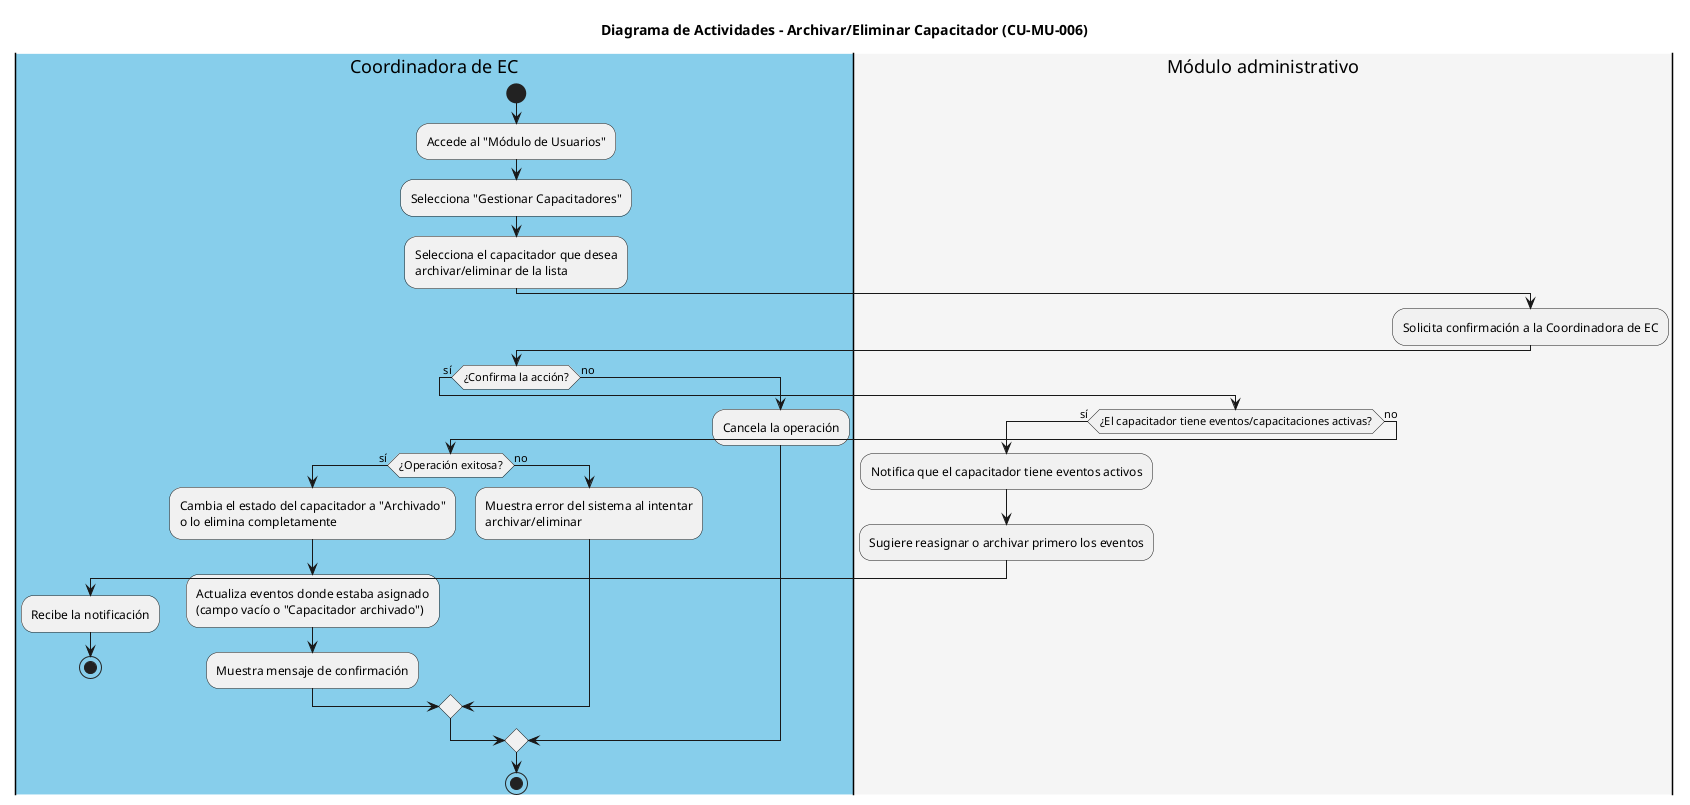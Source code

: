 @startuml
title Diagrama de Actividades - Archivar/Eliminar Capacitador (CU-MU-006)

|#skyblue|Coordinadora de EC|
start
:Accede al "Módulo de Usuarios";
:Selecciona "Gestionar Capacitadores";
:Selecciona el capacitador que desea
archivar/eliminar de la lista;

|#whitesmoke|Módulo administrativo|
:Solicita confirmación a la Coordinadora de EC;

|#skyblue|Coordinadora de EC|
if (¿Confirma la acción?) then (sí)
  |#whitesmoke|Módulo administrativo|
  if (¿El capacitador tiene eventos/capacitaciones activas?) then (sí)
    :Notifica que el capacitador tiene eventos activos;
    :Sugiere reasignar o archivar primero los eventos;
    |#skyblue|Coordinadora de EC|
    :Recibe la notificación;
    stop
  else (no)
    if (¿Operación exitosa?) then (sí)
      :Cambia el estado del capacitador a "Archivado"
      o lo elimina completamente;
      :Actualiza eventos donde estaba asignado
      (campo vacío o "Capacitador archivado");
      :Muestra mensaje de confirmación;
    else (no)
      :Muestra error del sistema al intentar
      archivar/eliminar;
    endif
  endif
else (no)
  :Cancela la operación;
endif
stop
@enduml